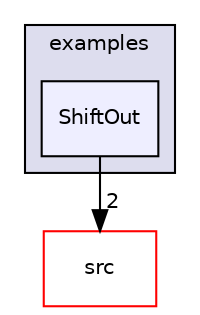 digraph "examples/ShiftOut" {
  compound=true
  node [ fontsize="10", fontname="Helvetica"];
  edge [ labelfontsize="10", labelfontname="Helvetica"];
  subgraph clusterdir_d28a4824dc47e487b107a5db32ef43c4 {
    graph [ bgcolor="#ddddee", pencolor="black", label="examples" fontname="Helvetica", fontsize="10", URL="dir_d28a4824dc47e487b107a5db32ef43c4.html"]
  dir_c1162e0de3217506edbaebba49e63f79 [shape=box, label="ShiftOut", style="filled", fillcolor="#eeeeff", pencolor="black", URL="dir_c1162e0de3217506edbaebba49e63f79.html"];
  }
  dir_68267d1309a1af8e8297ef4c3efbcdba [shape=box label="src" fillcolor="white" style="filled" color="red" URL="dir_68267d1309a1af8e8297ef4c3efbcdba.html"];
  dir_c1162e0de3217506edbaebba49e63f79->dir_68267d1309a1af8e8297ef4c3efbcdba [headlabel="2", labeldistance=1.5 headhref="dir_000005_000007.html"];
}
